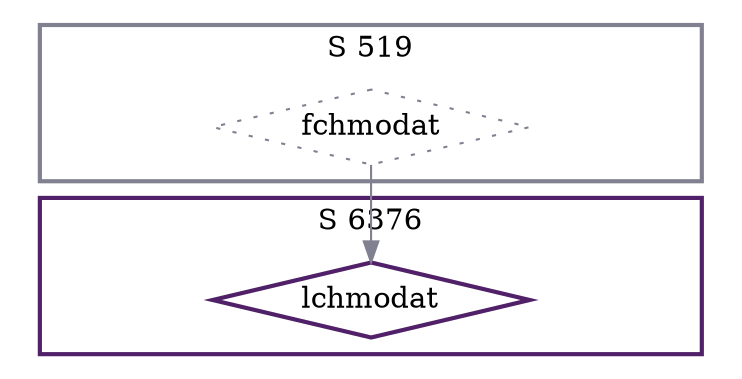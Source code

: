 digraph G {
  ratio=0.500000;
  "UV fchmodat (519)" [shape=diamond, label="fchmodat", color="#808090",
                       style=dotted];
  "UV lchmodat (6376)" [shape=diamond, label="lchmodat", color="#502068",
                        style=bold];
  
  subgraph cluster_6376 { label="S 6376";
    color="#502068";
    style=bold;
    "UV lchmodat (6376)"; };
  subgraph cluster_519 { label="S 519";
    color="#808090";
    style=bold;
    "UV fchmodat (519)"; };
  
  "UV fchmodat (519)" -> "UV lchmodat (6376)" [color="#808090"];
  
  }